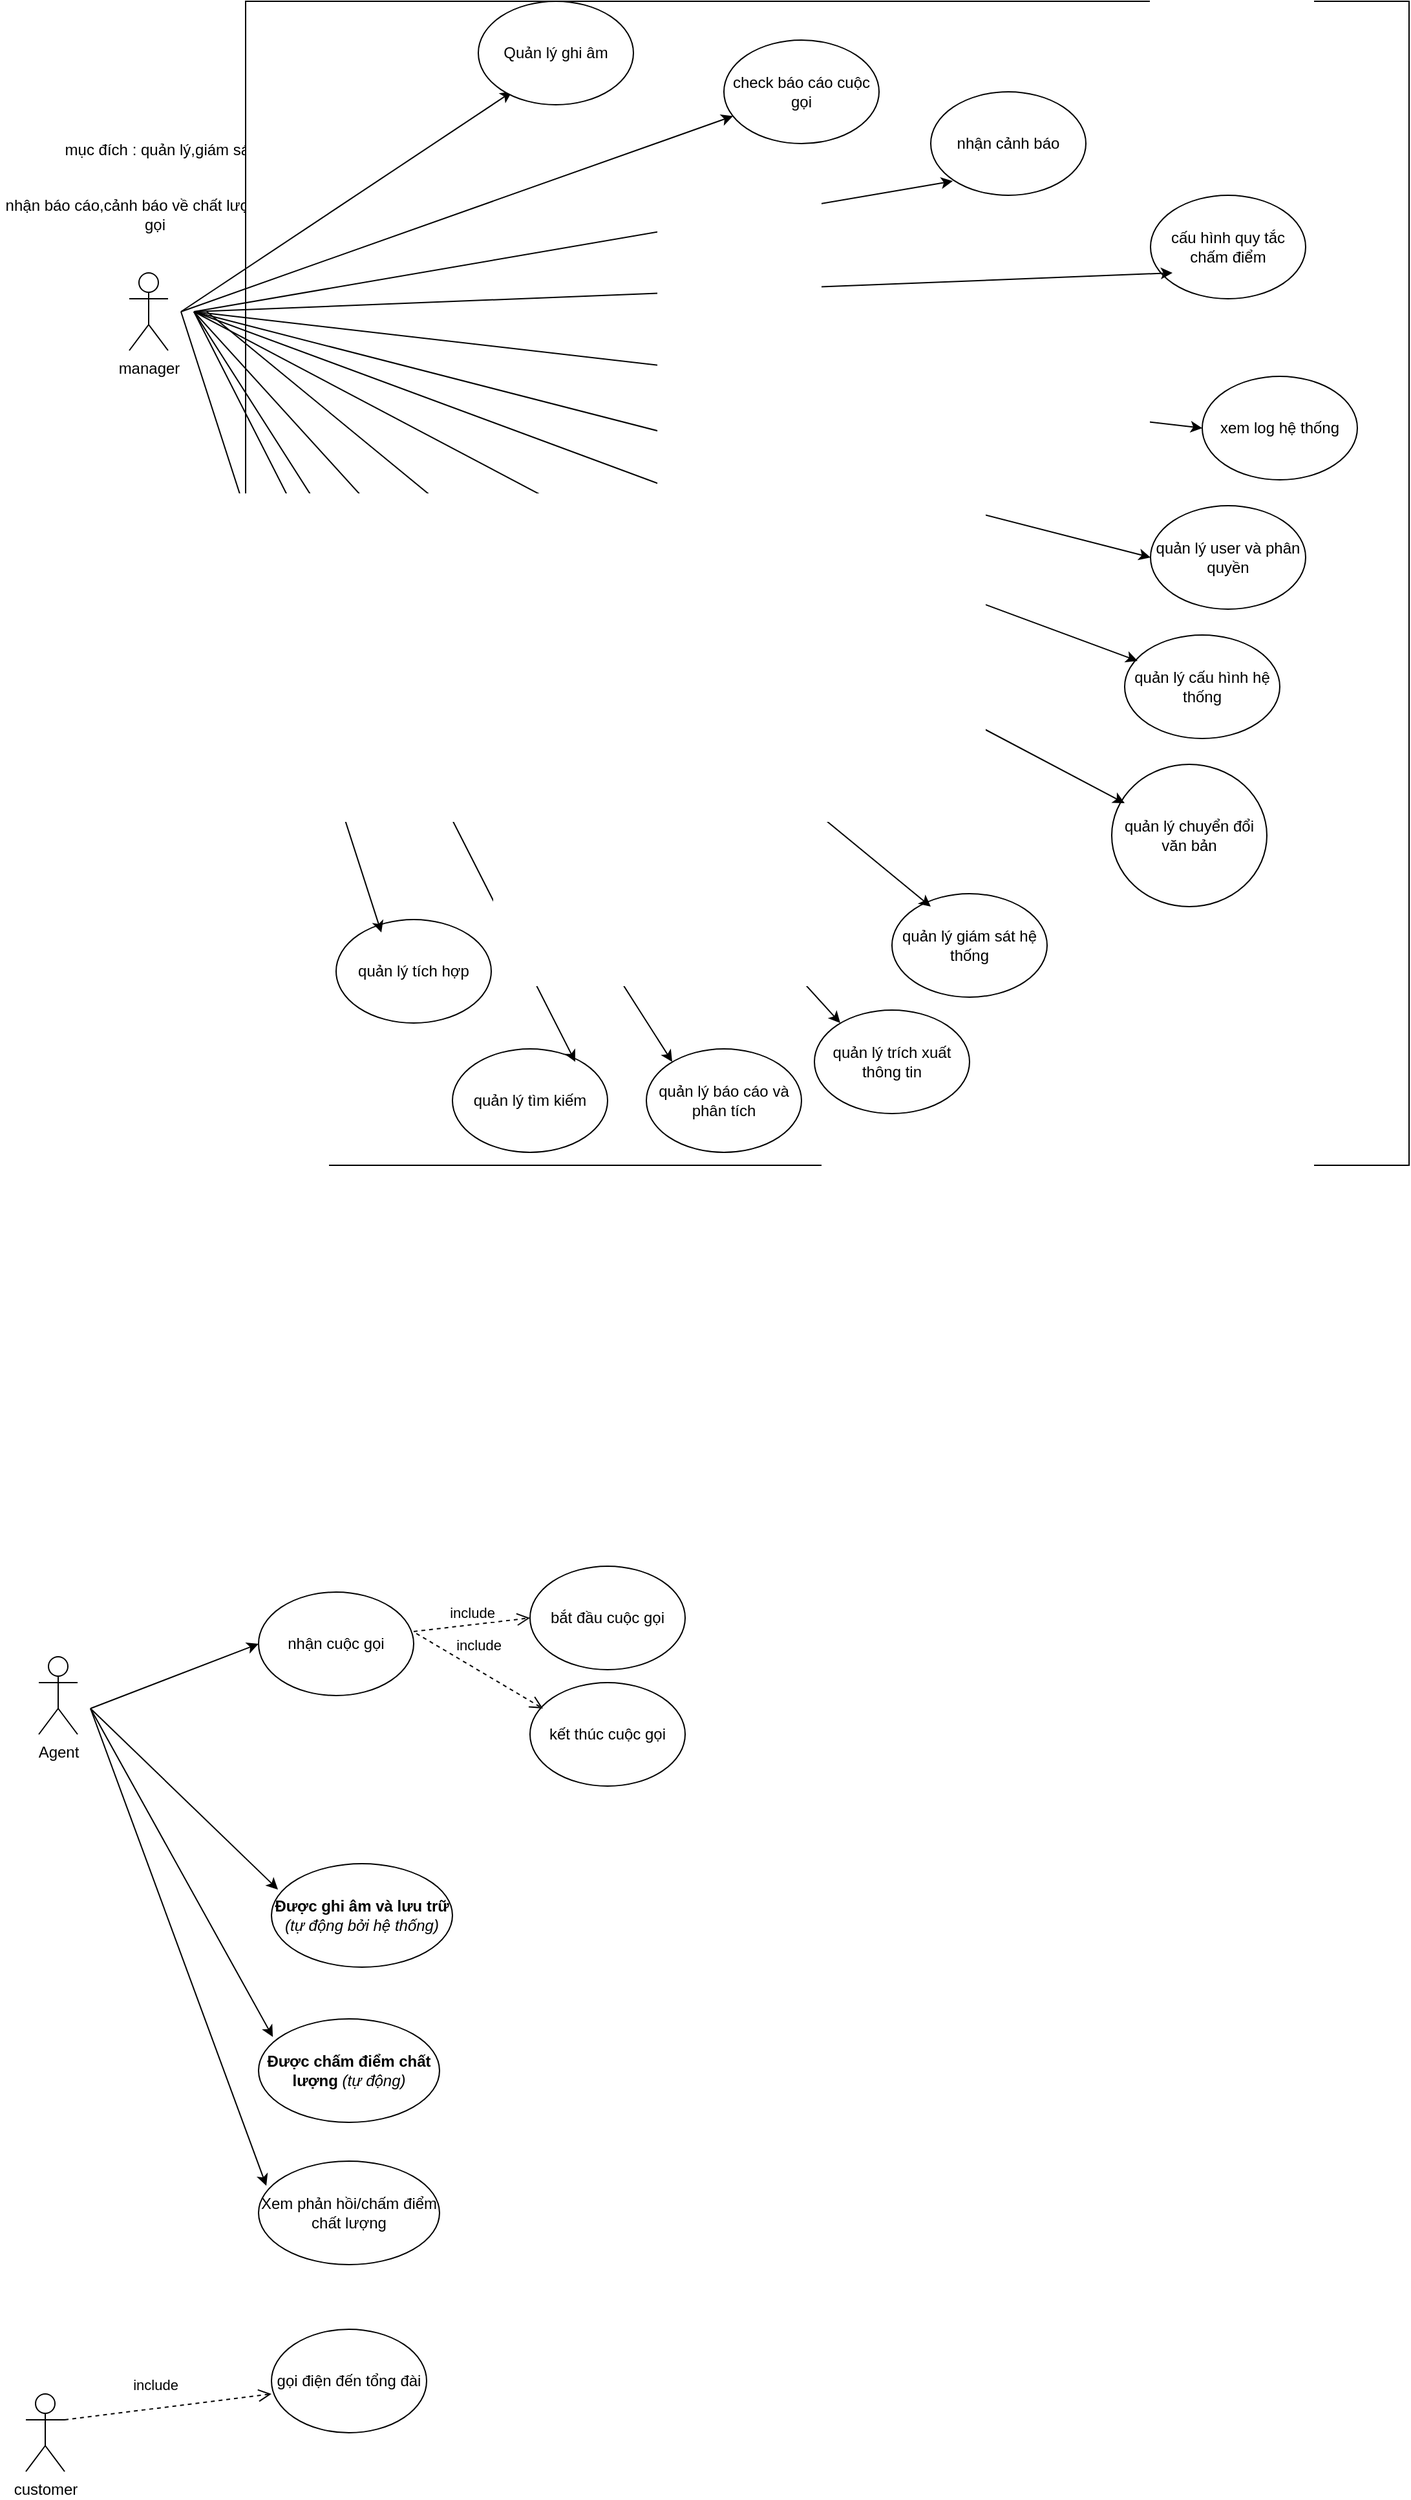 <mxfile version="28.2.3">
  <diagram name="Page-1" id="8lop9mbTBptmbCOHFbUk">
    <mxGraphModel dx="1728" dy="2048" grid="1" gridSize="10" guides="1" tooltips="1" connect="1" arrows="1" fold="1" page="1" pageScale="1" pageWidth="850" pageHeight="1100" math="0" shadow="0">
      <root>
        <mxCell id="0" />
        <mxCell id="1" parent="0" />
        <mxCell id="j6mCsnOZmpZlfRfWQeNy-1" value="manager" style="shape=umlActor;verticalLabelPosition=bottom;verticalAlign=top;html=1;outlineConnect=0;" parent="1" vertex="1">
          <mxGeometry x="160" y="90" width="30" height="60" as="geometry" />
        </mxCell>
        <mxCell id="j6mCsnOZmpZlfRfWQeNy-4" value="mục đích : quản lý,giám sát&amp;nbsp;" style="text;html=1;align=center;verticalAlign=middle;whiteSpace=wrap;rounded=0;" parent="1" vertex="1">
          <mxGeometry x="60" y="-20" width="250" height="30" as="geometry" />
        </mxCell>
        <mxCell id="j6mCsnOZmpZlfRfWQeNy-5" value="nhận báo cáo,cảnh báo về chất lượng cuộc gọi" style="text;html=1;align=center;verticalAlign=middle;whiteSpace=wrap;rounded=0;" parent="1" vertex="1">
          <mxGeometry x="60" y="30" width="240" height="30" as="geometry" />
        </mxCell>
        <mxCell id="wwguCVhyqI7P74i2e9lX-7" value="Agent" style="shape=umlActor;verticalLabelPosition=bottom;verticalAlign=top;html=1;" parent="1" vertex="1">
          <mxGeometry x="90" y="1160" width="30" height="60" as="geometry" />
        </mxCell>
        <mxCell id="wwguCVhyqI7P74i2e9lX-8" value="" style="endArrow=classic;html=1;rounded=0;entryX=0;entryY=0.5;entryDx=0;entryDy=0;" parent="1" target="wwguCVhyqI7P74i2e9lX-9" edge="1">
          <mxGeometry width="50" height="50" relative="1" as="geometry">
            <mxPoint x="130" y="1200" as="sourcePoint" />
            <mxPoint x="250" y="1160" as="targetPoint" />
          </mxGeometry>
        </mxCell>
        <mxCell id="wwguCVhyqI7P74i2e9lX-9" value="nhận cuộc gọi" style="ellipse;whiteSpace=wrap;html=1;" parent="1" vertex="1">
          <mxGeometry x="260" y="1110" width="120" height="80" as="geometry" />
        </mxCell>
        <mxCell id="wwguCVhyqI7P74i2e9lX-10" value="&lt;strong data-end=&quot;556&quot; data-start=&quot;530&quot;&gt;Được ghi âm và lưu trữ&lt;/strong&gt; &lt;em data-end=&quot;581&quot; data-start=&quot;557&quot;&gt;(tự động bởi hệ thống)&lt;/em&gt;" style="ellipse;whiteSpace=wrap;html=1;" parent="1" vertex="1">
          <mxGeometry x="270" y="1320" width="140" height="80" as="geometry" />
        </mxCell>
        <mxCell id="wwguCVhyqI7P74i2e9lX-11" value="" style="endArrow=classic;html=1;rounded=0;entryX=0.036;entryY=0.25;entryDx=0;entryDy=0;entryPerimeter=0;" parent="1" target="wwguCVhyqI7P74i2e9lX-10" edge="1">
          <mxGeometry width="50" height="50" relative="1" as="geometry">
            <mxPoint x="130" y="1200" as="sourcePoint" />
            <mxPoint x="260" y="1280" as="targetPoint" />
          </mxGeometry>
        </mxCell>
        <mxCell id="z1OoZFkHvm5yuNhwr093-1" value="customer" style="shape=umlActor;verticalLabelPosition=bottom;verticalAlign=top;html=1;outlineConnect=0;" parent="1" vertex="1">
          <mxGeometry x="80" y="1730" width="30" height="60" as="geometry" />
        </mxCell>
        <mxCell id="z1OoZFkHvm5yuNhwr093-2" value="&lt;strong data-end=&quot;743&quot; data-start=&quot;714&quot;&gt;Được chấm điểm chất lượng&lt;/strong&gt; &lt;em data-end=&quot;755&quot; data-start=&quot;744&quot;&gt;(tự động)&lt;/em&gt;" style="ellipse;whiteSpace=wrap;html=1;" parent="1" vertex="1">
          <mxGeometry x="260" y="1440" width="140" height="80" as="geometry" />
        </mxCell>
        <mxCell id="z1OoZFkHvm5yuNhwr093-3" value="Xem phản hồi/chấm điểm chất lượng" style="ellipse;whiteSpace=wrap;html=1;" parent="1" vertex="1">
          <mxGeometry x="260" y="1550" width="140" height="80" as="geometry" />
        </mxCell>
        <mxCell id="z1OoZFkHvm5yuNhwr093-4" value="" style="endArrow=classic;html=1;rounded=0;entryX=0.079;entryY=0.175;entryDx=0;entryDy=0;entryPerimeter=0;" parent="1" target="z1OoZFkHvm5yuNhwr093-2" edge="1">
          <mxGeometry width="50" height="50" relative="1" as="geometry">
            <mxPoint x="130" y="1200" as="sourcePoint" />
            <mxPoint x="260" y="1380" as="targetPoint" />
          </mxGeometry>
        </mxCell>
        <mxCell id="z1OoZFkHvm5yuNhwr093-5" value="" style="endArrow=classic;html=1;rounded=0;entryX=0.043;entryY=0.238;entryDx=0;entryDy=0;entryPerimeter=0;" parent="1" target="z1OoZFkHvm5yuNhwr093-3" edge="1">
          <mxGeometry width="50" height="50" relative="1" as="geometry">
            <mxPoint x="130" y="1200" as="sourcePoint" />
            <mxPoint x="270" y="1480" as="targetPoint" />
          </mxGeometry>
        </mxCell>
        <mxCell id="z1OoZFkHvm5yuNhwr093-7" value="include" style="html=1;verticalAlign=bottom;endArrow=open;dashed=1;endSize=8;curved=0;rounded=0;" parent="1" edge="1">
          <mxGeometry relative="1" as="geometry">
            <mxPoint x="380" y="1140.5" as="sourcePoint" />
            <mxPoint x="470" y="1130" as="targetPoint" />
          </mxGeometry>
        </mxCell>
        <mxCell id="z1OoZFkHvm5yuNhwr093-8" value="bắt đầu cuộc gọi" style="ellipse;whiteSpace=wrap;html=1;" parent="1" vertex="1">
          <mxGeometry x="470" y="1090" width="120" height="80" as="geometry" />
        </mxCell>
        <mxCell id="z1OoZFkHvm5yuNhwr093-9" value="kết thúc cuộc gọi" style="ellipse;whiteSpace=wrap;html=1;" parent="1" vertex="1">
          <mxGeometry x="470" y="1180" width="120" height="80" as="geometry" />
        </mxCell>
        <mxCell id="z1OoZFkHvm5yuNhwr093-10" value="include" style="html=1;verticalAlign=bottom;endArrow=open;dashed=1;endSize=8;curved=0;rounded=0;exitX=1.017;exitY=0.4;exitDx=0;exitDy=0;exitPerimeter=0;" parent="1" source="wwguCVhyqI7P74i2e9lX-9" edge="1">
          <mxGeometry x="-0.114" y="9" relative="1" as="geometry">
            <mxPoint x="390" y="1210.5" as="sourcePoint" />
            <mxPoint x="480" y="1200" as="targetPoint" />
            <mxPoint as="offset" />
          </mxGeometry>
        </mxCell>
        <mxCell id="z1OoZFkHvm5yuNhwr093-13" value="gọi điện đến tổng đài" style="ellipse;whiteSpace=wrap;html=1;" parent="1" vertex="1">
          <mxGeometry x="270" y="1680" width="120" height="80" as="geometry" />
        </mxCell>
        <mxCell id="z1OoZFkHvm5yuNhwr093-14" value="include" style="html=1;verticalAlign=bottom;endArrow=open;dashed=1;endSize=8;curved=0;rounded=0;exitX=1.017;exitY=0.4;exitDx=0;exitDy=0;exitPerimeter=0;entryX=0;entryY=0.625;entryDx=0;entryDy=0;entryPerimeter=0;" parent="1" target="z1OoZFkHvm5yuNhwr093-13" edge="1">
          <mxGeometry x="-0.114" y="9" relative="1" as="geometry">
            <mxPoint x="110" y="1750" as="sourcePoint" />
            <mxPoint x="208" y="1808" as="targetPoint" />
            <mxPoint as="offset" />
          </mxGeometry>
        </mxCell>
        <mxCell id="7Rzn0wOGkI3tUi_iNn5A-8" value="" style="whiteSpace=wrap;html=1;aspect=fixed;" parent="1" vertex="1">
          <mxGeometry x="250" y="-120" width="900" height="900" as="geometry" />
        </mxCell>
        <mxCell id="7Rzn0wOGkI3tUi_iNn5A-10" value="" style="endArrow=classic;html=1;rounded=0;entryX=0.217;entryY=0.874;entryDx=0;entryDy=0;entryPerimeter=0;" parent="1" target="7Rzn0wOGkI3tUi_iNn5A-14" edge="1">
          <mxGeometry width="50" height="50" relative="1" as="geometry">
            <mxPoint x="200" y="120" as="sourcePoint" />
            <mxPoint x="250" y="70" as="targetPoint" />
          </mxGeometry>
        </mxCell>
        <mxCell id="7Rzn0wOGkI3tUi_iNn5A-14" value="Quản lý ghi âm" style="ellipse;whiteSpace=wrap;html=1;" parent="1" vertex="1">
          <mxGeometry x="430" y="-120" width="120" height="80" as="geometry" />
        </mxCell>
        <mxCell id="7Rzn0wOGkI3tUi_iNn5A-19" value="check báo cáo cuộc gọi" style="ellipse;whiteSpace=wrap;html=1;" parent="1" vertex="1">
          <mxGeometry x="620" y="-90" width="120" height="80" as="geometry" />
        </mxCell>
        <mxCell id="Pd6pMWtdpp81vlcqEmeP-1" value="quản lý user và phân quyền" style="ellipse;whiteSpace=wrap;html=1;" vertex="1" parent="1">
          <mxGeometry x="950" y="270" width="120" height="80" as="geometry" />
        </mxCell>
        <mxCell id="Pd6pMWtdpp81vlcqEmeP-6" value="nhận cảnh báo" style="ellipse;whiteSpace=wrap;html=1;" vertex="1" parent="1">
          <mxGeometry x="780" y="-50" width="120" height="80" as="geometry" />
        </mxCell>
        <mxCell id="Pd6pMWtdpp81vlcqEmeP-7" value="cấu hình quy tắc chấm điểm" style="ellipse;whiteSpace=wrap;html=1;" vertex="1" parent="1">
          <mxGeometry x="950" y="30" width="120" height="80" as="geometry" />
        </mxCell>
        <mxCell id="Pd6pMWtdpp81vlcqEmeP-8" value="xem log hệ thống" style="ellipse;whiteSpace=wrap;html=1;" vertex="1" parent="1">
          <mxGeometry x="990" y="170" width="120" height="80" as="geometry" />
        </mxCell>
        <mxCell id="Pd6pMWtdpp81vlcqEmeP-9" value="quản lý cấu hình hệ thống" style="ellipse;whiteSpace=wrap;html=1;" vertex="1" parent="1">
          <mxGeometry x="930" y="370" width="120" height="80" as="geometry" />
        </mxCell>
        <mxCell id="Pd6pMWtdpp81vlcqEmeP-10" value="quản lý chuyển đổi văn bản" style="ellipse;whiteSpace=wrap;html=1;" vertex="1" parent="1">
          <mxGeometry x="920" y="470" width="120" height="110" as="geometry" />
        </mxCell>
        <mxCell id="Pd6pMWtdpp81vlcqEmeP-11" value="quản lý giám sát hệ thống" style="ellipse;whiteSpace=wrap;html=1;" vertex="1" parent="1">
          <mxGeometry x="750" y="570" width="120" height="80" as="geometry" />
        </mxCell>
        <mxCell id="Pd6pMWtdpp81vlcqEmeP-12" value="quản lý trích xuất thông tin" style="ellipse;whiteSpace=wrap;html=1;" vertex="1" parent="1">
          <mxGeometry x="690" y="660" width="120" height="80" as="geometry" />
        </mxCell>
        <mxCell id="Pd6pMWtdpp81vlcqEmeP-13" value="quản lý báo cáo và phân tích" style="ellipse;whiteSpace=wrap;html=1;" vertex="1" parent="1">
          <mxGeometry x="560" y="690" width="120" height="80" as="geometry" />
        </mxCell>
        <mxCell id="Pd6pMWtdpp81vlcqEmeP-14" value="quản lý tìm kiếm" style="ellipse;whiteSpace=wrap;html=1;" vertex="1" parent="1">
          <mxGeometry x="410" y="690" width="120" height="80" as="geometry" />
        </mxCell>
        <mxCell id="Pd6pMWtdpp81vlcqEmeP-15" value="quản lý tích hợp" style="ellipse;whiteSpace=wrap;html=1;" vertex="1" parent="1">
          <mxGeometry x="320" y="590" width="120" height="80" as="geometry" />
        </mxCell>
        <mxCell id="Pd6pMWtdpp81vlcqEmeP-18" value="" style="endArrow=classic;html=1;rounded=0;" edge="1" parent="1" target="7Rzn0wOGkI3tUi_iNn5A-19">
          <mxGeometry width="50" height="50" relative="1" as="geometry">
            <mxPoint x="200" y="120" as="sourcePoint" />
            <mxPoint x="458" y="20" as="targetPoint" />
          </mxGeometry>
        </mxCell>
        <mxCell id="Pd6pMWtdpp81vlcqEmeP-19" value="" style="endArrow=classic;html=1;rounded=0;" edge="1" parent="1">
          <mxGeometry width="50" height="50" relative="1" as="geometry">
            <mxPoint x="210" y="120" as="sourcePoint" />
            <mxPoint x="797" y="19" as="targetPoint" />
          </mxGeometry>
        </mxCell>
        <mxCell id="Pd6pMWtdpp81vlcqEmeP-20" value="" style="endArrow=classic;html=1;rounded=0;" edge="1" parent="1">
          <mxGeometry width="50" height="50" relative="1" as="geometry">
            <mxPoint x="210" y="120" as="sourcePoint" />
            <mxPoint x="967" y="90" as="targetPoint" />
          </mxGeometry>
        </mxCell>
        <mxCell id="Pd6pMWtdpp81vlcqEmeP-21" value="" style="endArrow=classic;html=1;rounded=0;" edge="1" parent="1">
          <mxGeometry width="50" height="50" relative="1" as="geometry">
            <mxPoint x="210" y="120" as="sourcePoint" />
            <mxPoint x="990" y="210" as="targetPoint" />
          </mxGeometry>
        </mxCell>
        <mxCell id="Pd6pMWtdpp81vlcqEmeP-22" value="" style="endArrow=classic;html=1;rounded=0;" edge="1" parent="1">
          <mxGeometry width="50" height="50" relative="1" as="geometry">
            <mxPoint x="210" y="120" as="sourcePoint" />
            <mxPoint x="950" y="310" as="targetPoint" />
          </mxGeometry>
        </mxCell>
        <mxCell id="Pd6pMWtdpp81vlcqEmeP-23" value="" style="endArrow=classic;html=1;rounded=0;" edge="1" parent="1">
          <mxGeometry width="50" height="50" relative="1" as="geometry">
            <mxPoint x="210" y="120" as="sourcePoint" />
            <mxPoint x="940" y="390" as="targetPoint" />
          </mxGeometry>
        </mxCell>
        <mxCell id="Pd6pMWtdpp81vlcqEmeP-24" value="" style="endArrow=classic;html=1;rounded=0;" edge="1" parent="1">
          <mxGeometry width="50" height="50" relative="1" as="geometry">
            <mxPoint x="210" y="120" as="sourcePoint" />
            <mxPoint x="930" y="500" as="targetPoint" />
          </mxGeometry>
        </mxCell>
        <mxCell id="Pd6pMWtdpp81vlcqEmeP-25" value="" style="endArrow=classic;html=1;rounded=0;" edge="1" parent="1">
          <mxGeometry width="50" height="50" relative="1" as="geometry">
            <mxPoint x="220" y="120" as="sourcePoint" />
            <mxPoint x="780" y="580" as="targetPoint" />
          </mxGeometry>
        </mxCell>
        <mxCell id="Pd6pMWtdpp81vlcqEmeP-26" value="" style="endArrow=classic;html=1;rounded=0;" edge="1" parent="1">
          <mxGeometry width="50" height="50" relative="1" as="geometry">
            <mxPoint x="210" y="120" as="sourcePoint" />
            <mxPoint x="710" y="670" as="targetPoint" />
          </mxGeometry>
        </mxCell>
        <mxCell id="Pd6pMWtdpp81vlcqEmeP-27" value="" style="endArrow=classic;html=1;rounded=0;" edge="1" parent="1">
          <mxGeometry width="50" height="50" relative="1" as="geometry">
            <mxPoint x="210" y="120" as="sourcePoint" />
            <mxPoint x="580" y="700" as="targetPoint" />
          </mxGeometry>
        </mxCell>
        <mxCell id="Pd6pMWtdpp81vlcqEmeP-28" value="" style="endArrow=classic;html=1;rounded=0;" edge="1" parent="1">
          <mxGeometry width="50" height="50" relative="1" as="geometry">
            <mxPoint x="210" y="120" as="sourcePoint" />
            <mxPoint x="505" y="700" as="targetPoint" />
          </mxGeometry>
        </mxCell>
        <mxCell id="Pd6pMWtdpp81vlcqEmeP-29" value="" style="endArrow=classic;html=1;rounded=0;" edge="1" parent="1">
          <mxGeometry width="50" height="50" relative="1" as="geometry">
            <mxPoint x="200" y="120" as="sourcePoint" />
            <mxPoint x="355" y="600" as="targetPoint" />
          </mxGeometry>
        </mxCell>
      </root>
    </mxGraphModel>
  </diagram>
</mxfile>
